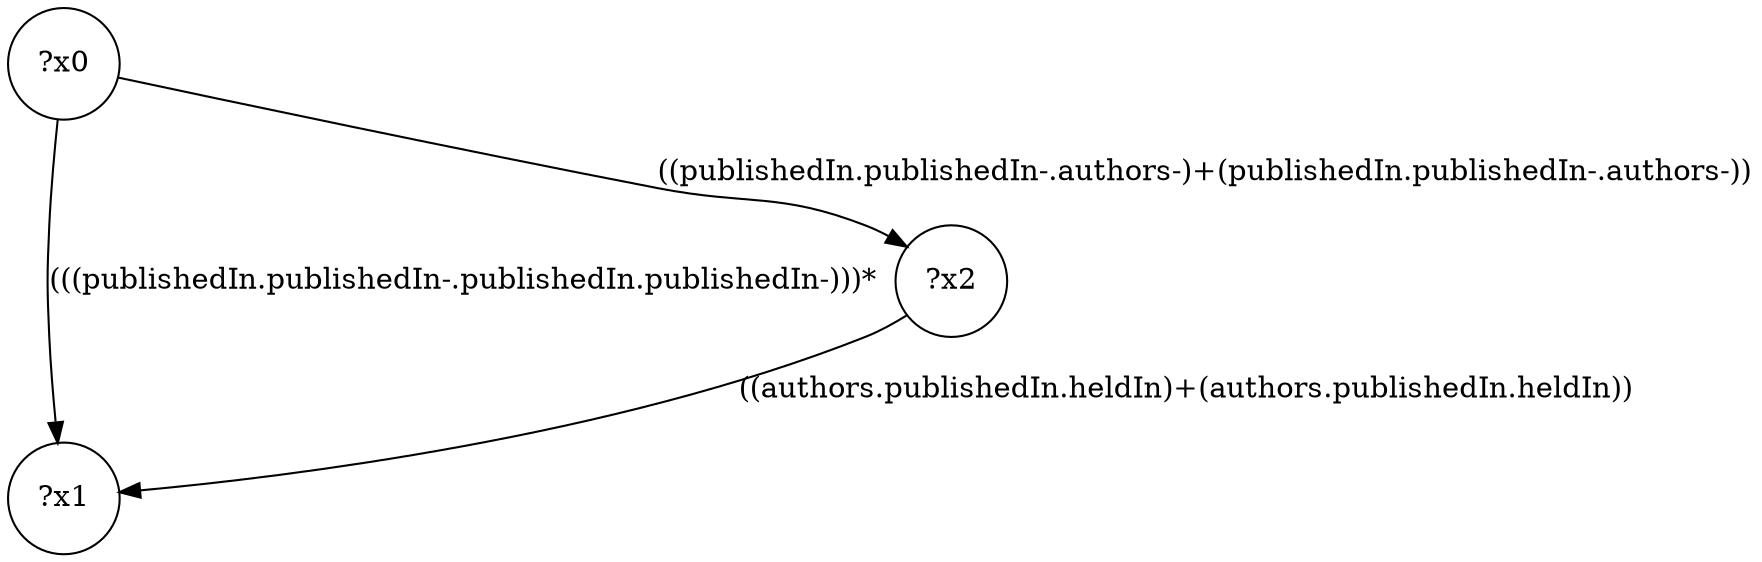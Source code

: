 digraph g {
	x0 [shape=circle, label="?x0"];
	x1 [shape=circle, label="?x1"];
	x0 -> x1 [label="(((publishedIn.publishedIn-.publishedIn.publishedIn-)))*"];
	x2 [shape=circle, label="?x2"];
	x0 -> x2 [label="((publishedIn.publishedIn-.authors-)+(publishedIn.publishedIn-.authors-))"];
	x2 -> x1 [label="((authors.publishedIn.heldIn)+(authors.publishedIn.heldIn))"];
}
